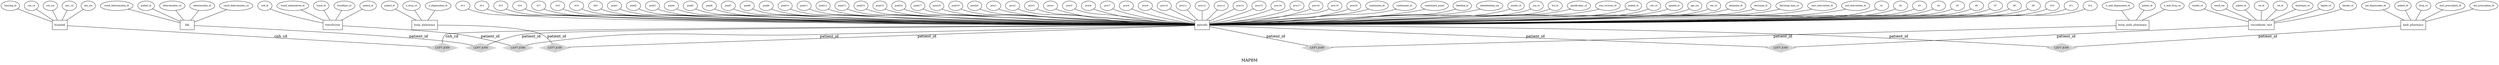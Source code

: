graph ER {
	node [shape=box]
	episode [fontsize="10pt"]
	node [shape=ellipse]
	episode_patient_id [label=patient_id fontsize="8pt"]
	episode_patient_id -- episode [len=1.5]
	episode_cnh_cd [label=cnh_cd fontsize="8pt"]
	episode_cnh_cd -- episode [len=1.5]
	episode_episode_id [label=episode_id fontsize="8pt"]
	episode_episode_id -- episode [len=1.5]
	episode_age_nm [label=age_nm fontsize="8pt"]
	episode_age_nm -- episode [len=1.5]
	episode_sex_cd [label=sex_cd fontsize="8pt"]
	episode_sex_cd -- episode [len=1.5]
	episode_admission_dt [label=admission_dt fontsize="8pt"]
	episode_admission_dt -- episode [len=1.5]
	episode_discharge_dt [label=discharge_dt fontsize="8pt"]
	episode_discharge_dt -- episode [len=1.5]
	episode_discharge_type_cd [label=discharge_type_cd fontsize="8pt"]
	episode_discharge_type_cd -- episode [len=2.1]
	episode_start_intervention_dt [label=start_intervention_dt fontsize="8pt"]
	episode_start_intervention_dt -- episode [len=2.1]
	episode_end_intervention_dt [label=end_intervention_dt fontsize="8pt"]
	episode_end_intervention_dt -- episode [len=2.1]
	episode_d1 [label=d1 fontsize="8pt"]
	episode_d1 -- episode [len=1.5]
	episode_d2 [label=d2 fontsize="8pt"]
	episode_d2 -- episode [len=1.5]
	episode_d3 [label=d3 fontsize="8pt"]
	episode_d3 -- episode [len=1.5]
	episode_d4 [label=d4 fontsize="8pt"]
	episode_d4 -- episode [len=1.5]
	episode_d5 [label=d5 fontsize="8pt"]
	episode_d5 -- episode [len=1.5]
	episode_d6 [label=d6 fontsize="8pt"]
	episode_d6 -- episode [len=1.5]
	episode_d7 [label=d7 fontsize="8pt"]
	episode_d7 -- episode [len=1.5]
	episode_d8 [label=d8 fontsize="8pt"]
	episode_d8 -- episode [len=1.5]
	episode_d9 [label=d9 fontsize="8pt"]
	episode_d9 -- episode [len=1.5]
	episode_d10 [label=d10 fontsize="8pt"]
	episode_d10 -- episode [len=1.5]
	episode_d11 [label=d11 fontsize="8pt"]
	episode_d11 -- episode [len=1.5]
	episode_d12 [label=d12 fontsize="8pt"]
	episode_d12 -- episode [len=1.5]
	episode_d13 [label=d13 fontsize="8pt"]
	episode_d13 -- episode [len=1.5]
	episode_d14 [label=d14 fontsize="8pt"]
	episode_d14 -- episode [len=1.5]
	episode_d15 [label=d15 fontsize="8pt"]
	episode_d15 -- episode [len=1.5]
	episode_d16 [label=d16 fontsize="8pt"]
	episode_d16 -- episode [len=1.5]
	episode_d17 [label=d17 fontsize="8pt"]
	episode_d17 -- episode [len=1.5]
	episode_d18 [label=d18 fontsize="8pt"]
	episode_d18 -- episode [len=1.5]
	episode_d19 [label=d19 fontsize="8pt"]
	episode_d19 -- episode [len=1.5]
	episode_d20 [label=d20 fontsize="8pt"]
	episode_d20 -- episode [len=1.5]
	episode_poad1 [label=poad1 fontsize="8pt"]
	episode_poad1 -- episode [len=1.5]
	episode_poad2 [label=poad2 fontsize="8pt"]
	episode_poad2 -- episode [len=1.5]
	episode_poad3 [label=poad3 fontsize="8pt"]
	episode_poad3 -- episode [len=1.5]
	episode_poad4 [label=poad4 fontsize="8pt"]
	episode_poad4 -- episode [len=1.5]
	episode_poad5 [label=poad5 fontsize="8pt"]
	episode_poad5 -- episode [len=1.5]
	episode_poad6 [label=poad6 fontsize="8pt"]
	episode_poad6 -- episode [len=1.5]
	episode_poad7 [label=poad7 fontsize="8pt"]
	episode_poad7 -- episode [len=1.5]
	episode_poad8 [label=poad8 fontsize="8pt"]
	episode_poad8 -- episode [len=1.5]
	episode_poad9 [label=poad9 fontsize="8pt"]
	episode_poad9 -- episode [len=1.5]
	episode_poad10 [label=poad10 fontsize="8pt"]
	episode_poad10 -- episode [len=1.5]
	episode_poad11 [label=poad11 fontsize="8pt"]
	episode_poad11 -- episode [len=1.5]
	episode_poad12 [label=poad12 fontsize="8pt"]
	episode_poad12 -- episode [len=1.5]
	episode_poad13 [label=poad13 fontsize="8pt"]
	episode_poad13 -- episode [len=1.5]
	episode_poad14 [label=poad14 fontsize="8pt"]
	episode_poad14 -- episode [len=1.5]
	episode_poad15 [label=poad15 fontsize="8pt"]
	episode_poad15 -- episode [len=1.5]
	episode_poad16 [label=poad16 fontsize="8pt"]
	episode_poad16 -- episode [len=1.5]
	episode_poad17 [label=poad17 fontsize="8pt"]
	episode_poad17 -- episode [len=1.5]
	episode_poad18 [label=poad18 fontsize="8pt"]
	episode_poad18 -- episode [len=1.5]
	episode_poad19 [label=poad19 fontsize="8pt"]
	episode_poad19 -- episode [len=1.5]
	episode_poad20 [label=poad20 fontsize="8pt"]
	episode_poad20 -- episode [len=1.5]
	episode_proc1 [label=proc1 fontsize="8pt"]
	episode_proc1 -- episode [len=1.5]
	episode_proc2 [label=proc2 fontsize="8pt"]
	episode_proc2 -- episode [len=1.5]
	episode_proc3 [label=proc3 fontsize="8pt"]
	episode_proc3 -- episode [len=1.5]
	episode_proc4 [label=proc4 fontsize="8pt"]
	episode_proc4 -- episode [len=1.5]
	episode_proc5 [label=proc5 fontsize="8pt"]
	episode_proc5 -- episode [len=1.5]
	episode_proc6 [label=proc6 fontsize="8pt"]
	episode_proc6 -- episode [len=1.5]
	episode_proc7 [label=proc7 fontsize="8pt"]
	episode_proc7 -- episode [len=1.5]
	episode_proc8 [label=proc8 fontsize="8pt"]
	episode_proc8 -- episode [len=1.5]
	episode_proc9 [label=proc9 fontsize="8pt"]
	episode_proc9 -- episode [len=1.5]
	episode_proc10 [label=proc10 fontsize="8pt"]
	episode_proc10 -- episode [len=1.5]
	episode_proc11 [label=proc11 fontsize="8pt"]
	episode_proc11 -- episode [len=1.5]
	episode_proc12 [label=proc12 fontsize="8pt"]
	episode_proc12 -- episode [len=1.5]
	episode_proc13 [label=proc13 fontsize="8pt"]
	episode_proc13 -- episode [len=1.5]
	episode_proc14 [label=proc14 fontsize="8pt"]
	episode_proc14 -- episode [len=1.5]
	episode_proc15 [label=proc15 fontsize="8pt"]
	episode_proc15 -- episode [len=1.5]
	episode_proc16 [label=proc16 fontsize="8pt"]
	episode_proc16 -- episode [len=1.5]
	episode_proc17 [label=proc17 fontsize="8pt"]
	episode_proc17 -- episode [len=1.5]
	episode_proc18 [label=proc18 fontsize="8pt"]
	episode_proc18 -- episode [len=1.5]
	episode_proc19 [label=proc19 fontsize="8pt"]
	episode_proc19 -- episode [len=1.5]
	episode_proc20 [label=proc20 fontsize="8pt"]
	episode_proc20 -- episode [len=1.5]
	episode_readmission_dt [label=readmission_dt fontsize="8pt"]
	episode_readmission_dt -- episode [len=1.5]
	episode_readmission_d1 [label=readmission_d1 fontsize="8pt"]
	episode_readmission_d1 -- episode [len=1.5]
	episode_readmission_poad1 [label=readmission_poad1 fontsize="8pt"]
	episode_readmission_poad1 -- episode [len=2.1]
	episode_bleeding_bl [label=bleeding_bl fontsize="8pt"]
	episode_bleeding_bl -- episode [len=1.5]
	episode_estimbleeding_nm [label=estimbleeding_nm fontsize="8pt"]
	episode_estimbleeding_nm -- episode [len=2.1]
	episode_anesth_cd [label=anesth_cd fontsize="8pt"]
	episode_anesth_cd -- episode [len=1.5]
	episode_asa_cd [label=asa_cd fontsize="8pt"]
	episode_asa_cd -- episode [len=1.5]
	episode_brs_bl [label=brs_bl fontsize="8pt"]
	episode_brs_bl -- episode [len=1.5]
	episode_planification_cd [label=planification_cd fontsize="8pt"]
	episode_planification_cd -- episode [len=2.1]
	episode_eras_recovery_bl [label=eras_recovery_bl fontsize="8pt"]
	episode_eras_recovery_bl -- episode [len=2.1]
	node [shape=box]
	lab [fontsize="10pt"]
	node [shape=ellipse]
	lab_patient_id [label=patient_id fontsize="8pt"]
	lab_patient_id -- lab [len=1.5]
	lab_determination_cd [label=determination_cd fontsize="8pt"]
	lab_determination_cd -- lab [len=2.1]
	lab_determination_dt [label=determination_dt fontsize="8pt"]
	lab_determination_dt -- lab [len=2.1]
	lab_result_determination_cd [label=result_determination_cd fontsize="8pt"]
	lab_result_determination_cd -- lab [len=2.1]
	lab_result_determination_dt [label=result_determination_dt fontsize="8pt"]
	lab_result_determination_dt -- lab [len=2.1]
	node [shape=box]
	hospital [fontsize="10pt"]
	node [shape=ellipse]
	hospital_cnh_cd [label=cnh_cd fontsize="8pt"]
	hospital_cnh_cd -- hospital [len=1.5]
	hospital_cnh_nm [label=cnh_nm fontsize="8pt"]
	hospital_cnh_nm -- hospital [len=1.5]
	hospital_aacc_cd [label=aacc_cd fontsize="8pt"]
	hospital_aacc_cd -- hospital [len=1.5]
	hospital_size_nm [label=size_nm fontsize="8pt"]
	hospital_size_nm -- hospital [len=1.5]
	hospital_teaching_bl [label=teaching_bl fontsize="8pt"]
	hospital_teaching_bl -- hospital [len=1.5]
	node [shape=box]
	hosp_pharmacy [fontsize="10pt"]
	node [shape=ellipse]
	hosp_pharmacy_patient_id [label=patient_id fontsize="8pt"]
	hosp_pharmacy_patient_id -- hosp_pharmacy [len=1.5]
	hosp_pharmacy_h_drug_cd [label=h_drug_cd fontsize="8pt"]
	hosp_pharmacy_h_drug_cd -- hosp_pharmacy [len=1.5]
	hosp_pharmacy_h_dispensation_dt [label=h_dispensation_dt fontsize="8pt"]
	hosp_pharmacy_h_dispensation_dt -- hosp_pharmacy [len=2.1]
	node [shape=box]
	hosp_amb_pharmacy [fontsize="10pt"]
	node [shape=ellipse]
	hosp_amb_pharmacy_patient_id [label=patient_id fontsize="8pt"]
	hosp_amb_pharmacy_patient_id -- hosp_amb_pharmacy [len=1.5]
	hosp_amb_pharmacy_h_amb_drug_cd [label=h_amb_drug_cd fontsize="8pt"]
	hosp_amb_pharmacy_h_amb_drug_cd -- hosp_amb_pharmacy [len=1.5]
	hosp_amb_pharmacy_h_amb_dispensation_dt [label=h_amb_dispensation_dt fontsize="8pt"]
	hosp_amb_pharmacy_h_amb_dispensation_dt -- hosp_amb_pharmacy [len=2.1]
	node [shape=box]
	transfusion [fontsize="10pt"]
	node [shape=ellipse]
	transfusion_patient_id [label=patient_id fontsize="8pt"]
	transfusion_patient_id -- transfusion [len=1.5]
	transfusion_unit_id [label=unit_id fontsize="8pt"]
	transfusion_unit_id -- transfusion [len=1.5]
	transfusion_transf_administered_bl [label=transf_administered_bl fontsize="8pt"]
	transfusion_transf_administered_bl -- transfusion [len=2.1]
	transfusion_transf_dt [label=transf_dt fontsize="8pt"]
	transfusion_transf_dt -- transfusion [len=1.5]
	transfusion_transftype_cd [label=transftype_cd fontsize="8pt"]
	transfusion_transftype_cd -- transfusion [len=1.5]
	node [shape=box]
	amb_pharmacy [fontsize="10pt"]
	node [shape=ellipse]
	amb_pharmacy_patient_id [label=patient_id fontsize="8pt"]
	amb_pharmacy_patient_id -- amb_pharmacy [len=1.5]
	amb_pharmacy_drug_cd [label=drug_cd fontsize="8pt"]
	amb_pharmacy_drug_cd -- amb_pharmacy [len=1.5]
	amb_pharmacy_start_prescription_dt [label=start_prescription_dt fontsize="8pt"]
	amb_pharmacy_start_prescription_dt -- amb_pharmacy [len=2.1]
	amb_pharmacy_end_prescription_dt [label=end_prescription_dt fontsize="8pt"]
	amb_pharmacy_end_prescription_dt -- amb_pharmacy [len=2.1]
	amb_pharmacy_last_dispensation_dt [label=last_dispensation_dt fontsize="8pt"]
	amb_pharmacy_last_dispensation_dt -- amb_pharmacy [len=2.1]
	node [shape=box]
	viscoelastic_test [fontsize="10pt"]
	node [shape=ellipse]
	viscoelastic_test_patient_id [label=patient_id fontsize="8pt"]
	viscoelastic_test_patient_id -- viscoelastic_test [len=1.5]
	viscoelastic_test_vet_id [label=vet_id fontsize="8pt"]
	viscoelastic_test_vet_id -- viscoelastic_test [len=1.5]
	viscoelastic_test_vet_dt [label=vet_dt fontsize="8pt"]
	viscoelastic_test_vet_dt -- viscoelastic_test [len=1.5]
	viscoelastic_test_technique_cd [label=technique_cd fontsize="8pt"]
	viscoelastic_test_technique_cd -- viscoelastic_test [len=1.5]
	viscoelastic_test_tegdet_cd [label=tegdet_cd fontsize="8pt"]
	viscoelastic_test_tegdet_cd -- viscoelastic_test [len=1.5]
	viscoelastic_test_temdet_cd [label=temdet_cd fontsize="8pt"]
	viscoelastic_test_temdet_cd -- viscoelastic_test [len=1.5]
	viscoelastic_test_srmdet_cd [label=srmdet_cd fontsize="8pt"]
	viscoelastic_test_srmdet_cd -- viscoelastic_test [len=1.5]
	viscoelastic_test_result_nm [label=result_nm fontsize="8pt"]
	viscoelastic_test_result_nm -- viscoelastic_test [len=1.5]
	node [shape=box]
	node [color=lightgrey shape=diamond style=filled]
	"episode-lab" [label="LEFT JOIN" fontsize=10]
	episode -- "episode-lab" [label=patient_id len=2.5]
	lab -- "episode-lab" [label=patient_id len=2.5]
	"episode-hospital" [label="LEFT JOIN" fontsize=10]
	episode -- "episode-hospital" [label=cnh_cd len=2.5]
	hospital -- "episode-hospital" [label=cnh_cd len=2.5]
	"episode-hosp_pharmacy" [label="LEFT JOIN" fontsize=10]
	episode -- "episode-hosp_pharmacy" [label=patient_id len=2.5]
	hosp_pharmacy -- "episode-hosp_pharmacy" [label=patient_id len=2.5]
	"episode-hosp_amb_pharmacy" [label="LEFT JOIN" fontsize=10]
	episode -- "episode-hosp_amb_pharmacy" [label=patient_id len=2.5]
	hosp_amb_pharmacy -- "episode-hosp_amb_pharmacy" [label=patient_id len=2.5]
	"episode-transfusion" [label="LEFT JOIN" fontsize=10]
	episode -- "episode-transfusion" [label=patient_id len=2.5]
	transfusion -- "episode-transfusion" [label=patient_id len=2.5]
	"episode-amb_pharmacy" [label="LEFT JOIN" fontsize=10]
	episode -- "episode-amb_pharmacy" [label=patient_id len=2.5]
	amb_pharmacy -- "episode-amb_pharmacy" [label=patient_id len=2.5]
	"episode-viscoelastic_test" [label="LEFT JOIN" fontsize=10]
	episode -- "episode-viscoelastic_test" [label=patient_id len=2.5]
	viscoelastic_test -- "episode-viscoelastic_test" [label=patient_id len=2.5]
	label="\nMAPBM"
	fontsize=15
}

